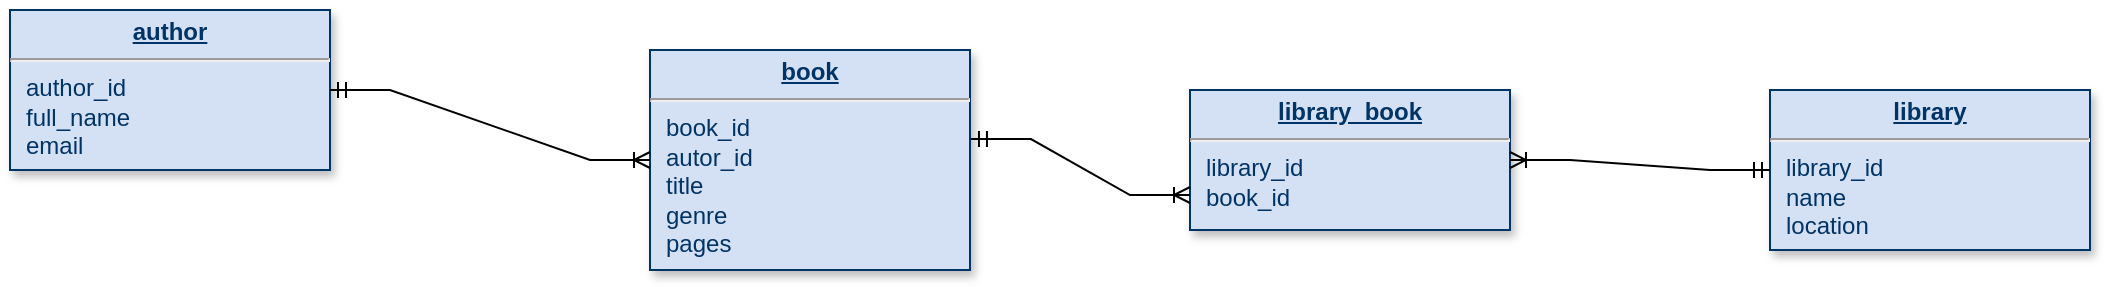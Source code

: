 <mxfile version="27.0.4">
  <diagram name="Page-1" id="efa7a0a1-bf9b-a30e-e6df-94a7791c09e9">
    <mxGraphModel dx="1554" dy="785" grid="1" gridSize="10" guides="1" tooltips="1" connect="1" arrows="1" fold="1" page="1" pageScale="1" pageWidth="826" pageHeight="1169" background="none" math="0" shadow="0">
      <root>
        <mxCell id="0" />
        <mxCell id="1" parent="0" />
        <mxCell id="24" value="&lt;p style=&quot;margin: 0px; margin-top: 4px; text-align: center; text-decoration: underline;&quot;&gt;&lt;strong&gt;book&lt;/strong&gt;&lt;/p&gt;&lt;hr&gt;&lt;p style=&quot;margin: 0px; margin-left: 8px;&quot;&gt;book_id&lt;/p&gt;&lt;p style=&quot;margin: 0px; margin-left: 8px;&quot;&gt;autor_id&lt;/p&gt;&lt;p style=&quot;margin: 0px; margin-left: 8px;&quot;&gt;title&amp;nbsp;&lt;/p&gt;&lt;p style=&quot;margin: 0px; margin-left: 8px;&quot;&gt;genre&lt;/p&gt;&lt;p style=&quot;margin: 0px; margin-left: 8px;&quot;&gt;pages&amp;nbsp;&lt;/p&gt;&lt;p style=&quot;margin: 0px; margin-left: 8px;&quot;&gt;&lt;br&gt;&lt;/p&gt;" style="verticalAlign=top;align=left;overflow=fill;fontSize=12;fontFamily=Helvetica;html=1;strokeColor=#003366;shadow=1;fillColor=#D4E1F5;fontColor=#003366" parent="1" vertex="1">
          <mxGeometry x="940" y="710" width="160" height="110" as="geometry" />
        </mxCell>
        <mxCell id="BoH3TUEK8HCppDdgXBoy-114" value="&lt;p style=&quot;margin: 0px; margin-top: 4px; text-align: center; text-decoration: underline;&quot;&gt;&lt;strong&gt;author&lt;/strong&gt;&lt;/p&gt;&lt;hr&gt;&lt;p style=&quot;margin: 0px; margin-left: 8px;&quot;&gt;author_id&lt;/p&gt;&lt;p style=&quot;margin: 0px; margin-left: 8px;&quot;&gt;full_name&amp;nbsp;&lt;/p&gt;&lt;p style=&quot;margin: 0px; margin-left: 8px;&quot;&gt;email&lt;/p&gt;&lt;p style=&quot;margin: 0px; margin-left: 8px;&quot;&gt;&lt;br&gt;&lt;/p&gt;" style="verticalAlign=top;align=left;overflow=fill;fontSize=12;fontFamily=Helvetica;html=1;strokeColor=#003366;shadow=1;fillColor=#D4E1F5;fontColor=#003366" vertex="1" parent="1">
          <mxGeometry x="620" y="690" width="160" height="80" as="geometry" />
        </mxCell>
        <mxCell id="BoH3TUEK8HCppDdgXBoy-116" value="&lt;p style=&quot;margin: 0px; margin-top: 4px; text-align: center; text-decoration: underline;&quot;&gt;&lt;strong&gt;library&lt;/strong&gt;&lt;/p&gt;&lt;hr&gt;&lt;p style=&quot;margin: 0px; margin-left: 8px;&quot;&gt;library_id&lt;/p&gt;&lt;p style=&quot;margin: 0px; margin-left: 8px;&quot;&gt;name&amp;nbsp;&lt;/p&gt;&lt;p style=&quot;margin: 0px; margin-left: 8px;&quot;&gt;location&lt;span style=&quot;background-color: transparent; color: light-dark(rgb(0, 51, 102), rgb(161, 205, 249));&quot;&gt;&amp;nbsp;&lt;/span&gt;&lt;/p&gt;&lt;p style=&quot;margin: 0px; margin-left: 8px;&quot;&gt;&lt;br&gt;&lt;/p&gt;" style="verticalAlign=top;align=left;overflow=fill;fontSize=12;fontFamily=Helvetica;html=1;strokeColor=#003366;shadow=1;fillColor=#D4E1F5;fontColor=#003366" vertex="1" parent="1">
          <mxGeometry x="1500" y="730" width="160" height="80" as="geometry" />
        </mxCell>
        <mxCell id="BoH3TUEK8HCppDdgXBoy-118" value="" style="edgeStyle=entityRelationEdgeStyle;fontSize=12;html=1;endArrow=ERoneToMany;startArrow=ERmandOne;rounded=0;exitX=1;exitY=0.5;exitDx=0;exitDy=0;entryX=0;entryY=0.5;entryDx=0;entryDy=0;" edge="1" parent="1" source="BoH3TUEK8HCppDdgXBoy-114" target="24">
          <mxGeometry width="100" height="100" relative="1" as="geometry">
            <mxPoint x="810" y="777.5" as="sourcePoint" />
            <mxPoint x="856" y="890" as="targetPoint" />
            <Array as="points">
              <mxPoint x="856" y="851" />
            </Array>
          </mxGeometry>
        </mxCell>
        <mxCell id="BoH3TUEK8HCppDdgXBoy-119" value="&lt;p style=&quot;margin: 0px; margin-top: 4px; text-align: center; text-decoration: underline;&quot;&gt;&lt;strong&gt;library_book&lt;/strong&gt;&lt;/p&gt;&lt;hr&gt;&lt;p style=&quot;margin: 0px; margin-left: 8px;&quot;&gt;library_id&lt;/p&gt;&lt;p style=&quot;margin: 0px; margin-left: 8px;&quot;&gt;book_id&lt;/p&gt;&lt;p style=&quot;margin: 0px; margin-left: 8px;&quot;&gt;&lt;br&gt;&lt;/p&gt;" style="verticalAlign=top;align=left;overflow=fill;fontSize=12;fontFamily=Helvetica;html=1;strokeColor=#003366;shadow=1;fillColor=#D4E1F5;fontColor=#003366" vertex="1" parent="1">
          <mxGeometry x="1210" y="730" width="160" height="70" as="geometry" />
        </mxCell>
        <mxCell id="BoH3TUEK8HCppDdgXBoy-121" value="" style="edgeStyle=entityRelationEdgeStyle;fontSize=12;html=1;endArrow=ERoneToMany;startArrow=ERmandOne;rounded=0;exitX=1.003;exitY=0.405;exitDx=0;exitDy=0;entryX=0;entryY=0.75;entryDx=0;entryDy=0;exitPerimeter=0;" edge="1" parent="1" source="24" target="BoH3TUEK8HCppDdgXBoy-119">
          <mxGeometry width="100" height="100" relative="1" as="geometry">
            <mxPoint x="1130" y="740" as="sourcePoint" />
            <mxPoint x="1230" y="665" as="targetPoint" />
          </mxGeometry>
        </mxCell>
        <mxCell id="BoH3TUEK8HCppDdgXBoy-122" value="" style="edgeStyle=entityRelationEdgeStyle;fontSize=12;html=1;endArrow=ERoneToMany;startArrow=ERmandOne;rounded=0;exitX=0;exitY=0.5;exitDx=0;exitDy=0;entryX=1;entryY=0.5;entryDx=0;entryDy=0;" edge="1" parent="1" source="BoH3TUEK8HCppDdgXBoy-116" target="BoH3TUEK8HCppDdgXBoy-119">
          <mxGeometry width="100" height="100" relative="1" as="geometry">
            <mxPoint x="1460" y="660" as="sourcePoint" />
            <mxPoint x="1560" y="585" as="targetPoint" />
            <Array as="points">
              <mxPoint x="1520" y="615" />
              <mxPoint x="1550" y="605" />
            </Array>
          </mxGeometry>
        </mxCell>
      </root>
    </mxGraphModel>
  </diagram>
</mxfile>
